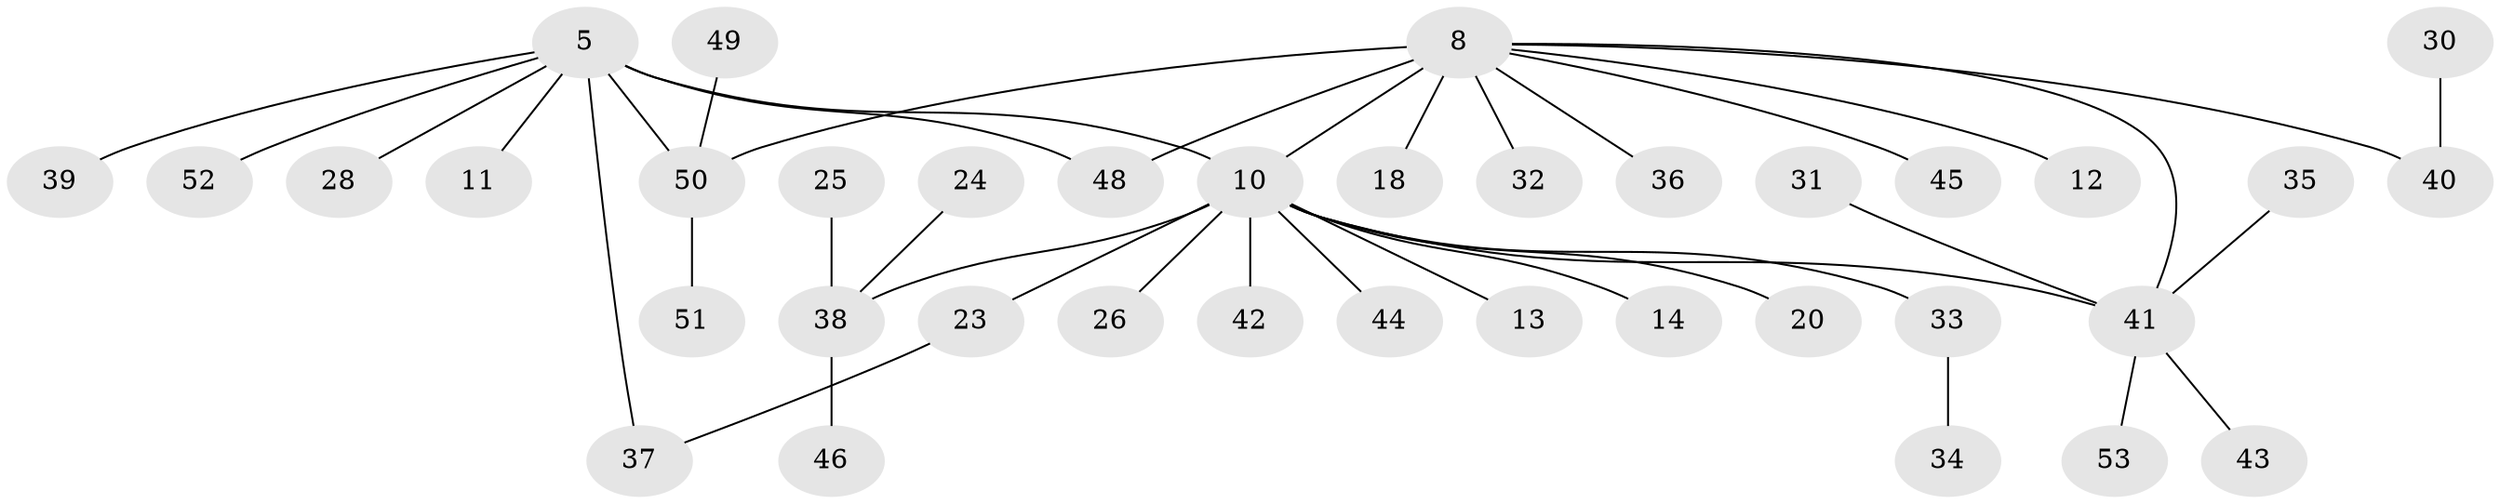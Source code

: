 // original degree distribution, {10: 0.03773584905660377, 4: 0.05660377358490566, 9: 0.018867924528301886, 5: 0.05660377358490566, 2: 0.1509433962264151, 3: 0.018867924528301886, 8: 0.018867924528301886, 7: 0.018867924528301886, 1: 0.6037735849056604, 6: 0.018867924528301886}
// Generated by graph-tools (version 1.1) at 2025/59/03/04/25 21:59:04]
// undirected, 37 vertices, 40 edges
graph export_dot {
graph [start="1"]
  node [color=gray90,style=filled];
  5;
  8 [super="+1"];
  10 [super="+9+7"];
  11;
  12;
  13;
  14;
  18;
  20;
  23;
  24;
  25;
  26;
  28;
  30;
  31;
  32;
  33 [super="+15+29"];
  34;
  35;
  36;
  37;
  38 [super="+4"];
  39;
  40 [super="+21+22"];
  41 [super="+17+27"];
  42;
  43;
  44;
  45;
  46;
  48 [super="+16"];
  49;
  50 [super="+47"];
  51;
  52;
  53;
  5 -- 11;
  5 -- 28;
  5 -- 37;
  5 -- 39;
  5 -- 52;
  5 -- 50;
  5 -- 10 [weight=3];
  5 -- 48;
  8 -- 12;
  8 -- 18;
  8 -- 32 [weight=2];
  8 -- 36 [weight=2];
  8 -- 10 [weight=4];
  8 -- 45;
  8 -- 50 [weight=2];
  8 -- 41;
  8 -- 48;
  8 -- 40;
  10 -- 20;
  10 -- 26;
  10 -- 42;
  10 -- 23;
  10 -- 44;
  10 -- 13;
  10 -- 14;
  10 -- 41;
  10 -- 38;
  10 -- 33;
  23 -- 37;
  24 -- 38;
  25 -- 38;
  30 -- 40;
  31 -- 41;
  33 -- 34;
  35 -- 41;
  38 -- 46;
  41 -- 43;
  41 -- 53;
  49 -- 50;
  50 -- 51;
}
